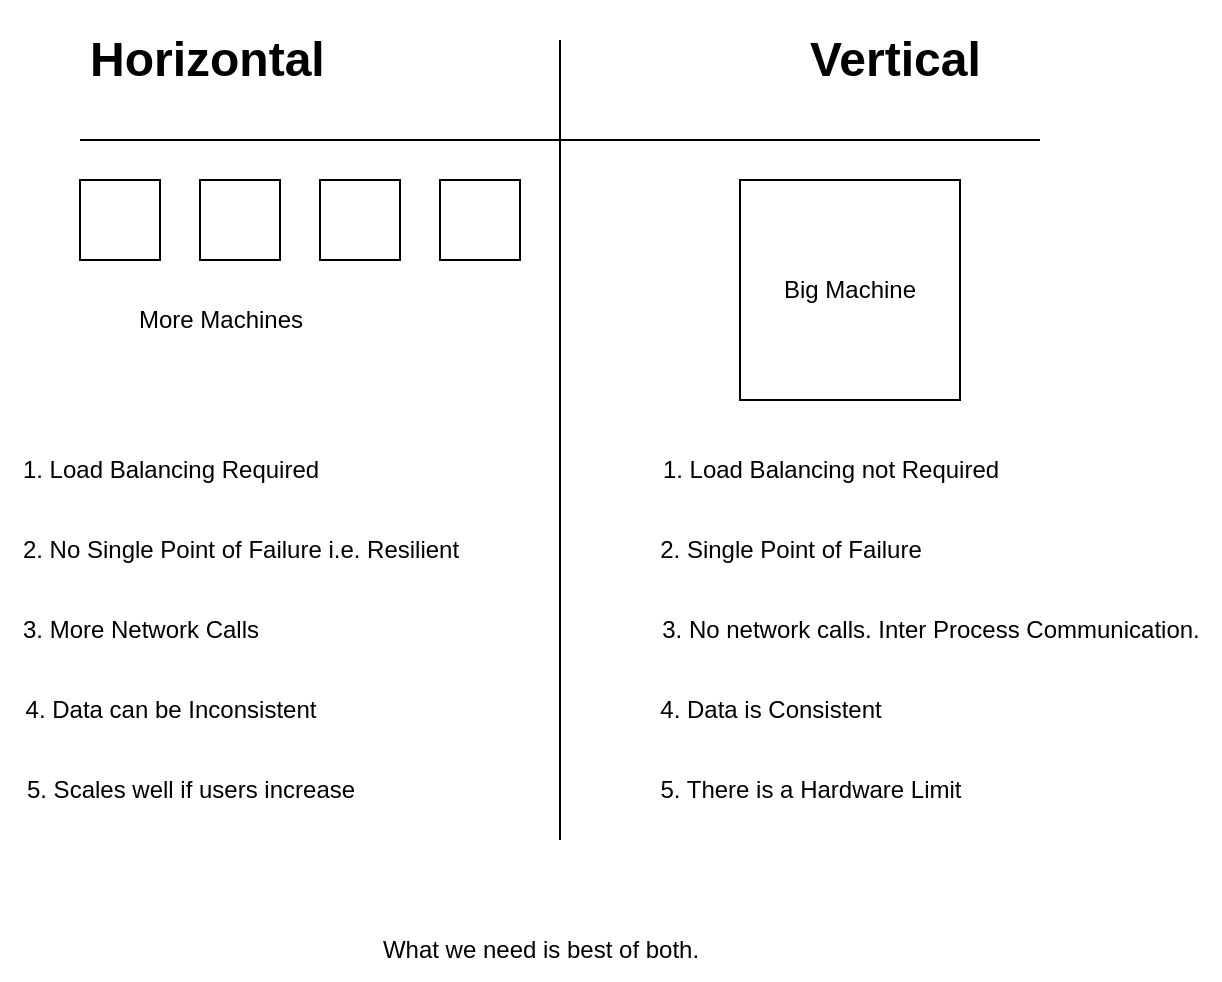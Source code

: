 <mxfile version="20.2.5" type="github">
  <diagram id="WF_MYyC285SqqOINv5_H" name="Page-1">
    <mxGraphModel dx="1038" dy="571" grid="1" gridSize="10" guides="1" tooltips="1" connect="1" arrows="1" fold="1" page="1" pageScale="1" pageWidth="850" pageHeight="1100" math="0" shadow="0">
      <root>
        <mxCell id="0" />
        <mxCell id="1" parent="0" />
        <mxCell id="cMcfpRcbYdyl4qeZcQNI-1" value="&lt;h1&gt;Horizontal&lt;/h1&gt;" style="text;html=1;strokeColor=none;fillColor=none;spacing=5;spacingTop=-20;whiteSpace=wrap;overflow=hidden;rounded=0;" vertex="1" parent="1">
          <mxGeometry x="160" y="70" width="190" height="40" as="geometry" />
        </mxCell>
        <mxCell id="cMcfpRcbYdyl4qeZcQNI-2" value="&lt;h1&gt;Vertical&lt;/h1&gt;" style="text;html=1;strokeColor=none;fillColor=none;spacing=5;spacingTop=-20;whiteSpace=wrap;overflow=hidden;rounded=0;" vertex="1" parent="1">
          <mxGeometry x="520" y="70" width="190" height="40" as="geometry" />
        </mxCell>
        <mxCell id="cMcfpRcbYdyl4qeZcQNI-4" value="" style="endArrow=none;html=1;rounded=0;" edge="1" parent="1">
          <mxGeometry width="50" height="50" relative="1" as="geometry">
            <mxPoint x="160" y="130" as="sourcePoint" />
            <mxPoint x="640" y="130" as="targetPoint" />
          </mxGeometry>
        </mxCell>
        <mxCell id="cMcfpRcbYdyl4qeZcQNI-5" value="" style="endArrow=none;html=1;rounded=0;" edge="1" parent="1">
          <mxGeometry width="50" height="50" relative="1" as="geometry">
            <mxPoint x="400" y="480" as="sourcePoint" />
            <mxPoint x="400" y="80" as="targetPoint" />
          </mxGeometry>
        </mxCell>
        <mxCell id="cMcfpRcbYdyl4qeZcQNI-7" value="" style="whiteSpace=wrap;html=1;aspect=fixed;" vertex="1" parent="1">
          <mxGeometry x="160" y="150" width="40" height="40" as="geometry" />
        </mxCell>
        <mxCell id="cMcfpRcbYdyl4qeZcQNI-8" value="" style="whiteSpace=wrap;html=1;aspect=fixed;" vertex="1" parent="1">
          <mxGeometry x="220" y="150" width="40" height="40" as="geometry" />
        </mxCell>
        <mxCell id="cMcfpRcbYdyl4qeZcQNI-9" value="" style="whiteSpace=wrap;html=1;aspect=fixed;" vertex="1" parent="1">
          <mxGeometry x="280" y="150" width="40" height="40" as="geometry" />
        </mxCell>
        <mxCell id="cMcfpRcbYdyl4qeZcQNI-10" value="" style="whiteSpace=wrap;html=1;aspect=fixed;" vertex="1" parent="1">
          <mxGeometry x="340" y="150" width="40" height="40" as="geometry" />
        </mxCell>
        <mxCell id="cMcfpRcbYdyl4qeZcQNI-11" value="Big Machine" style="whiteSpace=wrap;html=1;aspect=fixed;" vertex="1" parent="1">
          <mxGeometry x="490" y="150" width="110" height="110" as="geometry" />
        </mxCell>
        <mxCell id="cMcfpRcbYdyl4qeZcQNI-12" value="More Machines" style="text;html=1;align=center;verticalAlign=middle;resizable=0;points=[];autosize=1;strokeColor=none;fillColor=none;" vertex="1" parent="1">
          <mxGeometry x="175" y="205" width="110" height="30" as="geometry" />
        </mxCell>
        <mxCell id="cMcfpRcbYdyl4qeZcQNI-13" value="1. Load Balancing Required" style="text;html=1;align=center;verticalAlign=middle;resizable=0;points=[];autosize=1;strokeColor=none;fillColor=none;" vertex="1" parent="1">
          <mxGeometry x="120" y="280" width="170" height="30" as="geometry" />
        </mxCell>
        <mxCell id="cMcfpRcbYdyl4qeZcQNI-14" value="1. Load Balancing not Required" style="text;html=1;align=center;verticalAlign=middle;resizable=0;points=[];autosize=1;strokeColor=none;fillColor=none;" vertex="1" parent="1">
          <mxGeometry x="440" y="280" width="190" height="30" as="geometry" />
        </mxCell>
        <mxCell id="cMcfpRcbYdyl4qeZcQNI-15" value="3. More Network Calls" style="text;html=1;align=center;verticalAlign=middle;resizable=0;points=[];autosize=1;strokeColor=none;fillColor=none;" vertex="1" parent="1">
          <mxGeometry x="120" y="360" width="140" height="30" as="geometry" />
        </mxCell>
        <mxCell id="cMcfpRcbYdyl4qeZcQNI-16" value="3. No network calls. Inter Process Communication." style="text;html=1;align=center;verticalAlign=middle;resizable=0;points=[];autosize=1;strokeColor=none;fillColor=none;" vertex="1" parent="1">
          <mxGeometry x="440" y="360" width="290" height="30" as="geometry" />
        </mxCell>
        <mxCell id="cMcfpRcbYdyl4qeZcQNI-17" value="2. No Single Point of Failure i.e. Resilient" style="text;html=1;align=center;verticalAlign=middle;resizable=0;points=[];autosize=1;strokeColor=none;fillColor=none;" vertex="1" parent="1">
          <mxGeometry x="120" y="320" width="240" height="30" as="geometry" />
        </mxCell>
        <mxCell id="cMcfpRcbYdyl4qeZcQNI-18" value="2. Single Point of Failure" style="text;html=1;align=center;verticalAlign=middle;resizable=0;points=[];autosize=1;strokeColor=none;fillColor=none;" vertex="1" parent="1">
          <mxGeometry x="440" y="320" width="150" height="30" as="geometry" />
        </mxCell>
        <mxCell id="cMcfpRcbYdyl4qeZcQNI-19" value="4. Data can be Inconsistent" style="text;html=1;align=center;verticalAlign=middle;resizable=0;points=[];autosize=1;strokeColor=none;fillColor=none;" vertex="1" parent="1">
          <mxGeometry x="120" y="400" width="170" height="30" as="geometry" />
        </mxCell>
        <mxCell id="cMcfpRcbYdyl4qeZcQNI-20" value="4. Data is Consistent" style="text;html=1;align=center;verticalAlign=middle;resizable=0;points=[];autosize=1;strokeColor=none;fillColor=none;" vertex="1" parent="1">
          <mxGeometry x="440" y="400" width="130" height="30" as="geometry" />
        </mxCell>
        <mxCell id="cMcfpRcbYdyl4qeZcQNI-21" value="5. Scales well if users increase" style="text;html=1;align=center;verticalAlign=middle;resizable=0;points=[];autosize=1;strokeColor=none;fillColor=none;" vertex="1" parent="1">
          <mxGeometry x="120" y="440" width="190" height="30" as="geometry" />
        </mxCell>
        <mxCell id="cMcfpRcbYdyl4qeZcQNI-22" value="5. There is a Hardware Limit" style="text;html=1;align=center;verticalAlign=middle;resizable=0;points=[];autosize=1;strokeColor=none;fillColor=none;" vertex="1" parent="1">
          <mxGeometry x="440" y="440" width="170" height="30" as="geometry" />
        </mxCell>
        <mxCell id="cMcfpRcbYdyl4qeZcQNI-23" value="What we need is best of both." style="text;html=1;align=center;verticalAlign=middle;resizable=0;points=[];autosize=1;strokeColor=none;fillColor=none;" vertex="1" parent="1">
          <mxGeometry x="300" y="520" width="180" height="30" as="geometry" />
        </mxCell>
      </root>
    </mxGraphModel>
  </diagram>
</mxfile>
